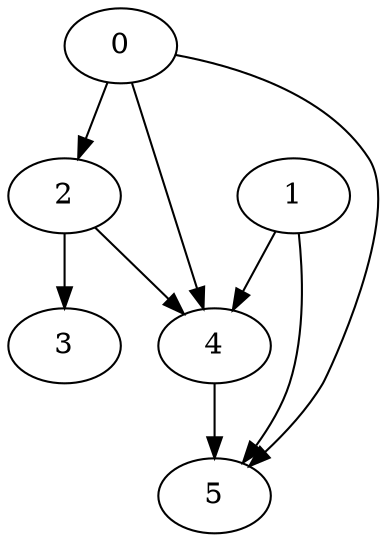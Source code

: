 digraph {
0 -> 2[weight=3]
0 -> 4[weight=1]
0 -> 5[weight=2]
2 -> 3[weight=6]
2 -> 4[weight=3]
4 -> 5[weight=7]
1 -> 4[weight=2]
1 -> 5[weight=4]
}
